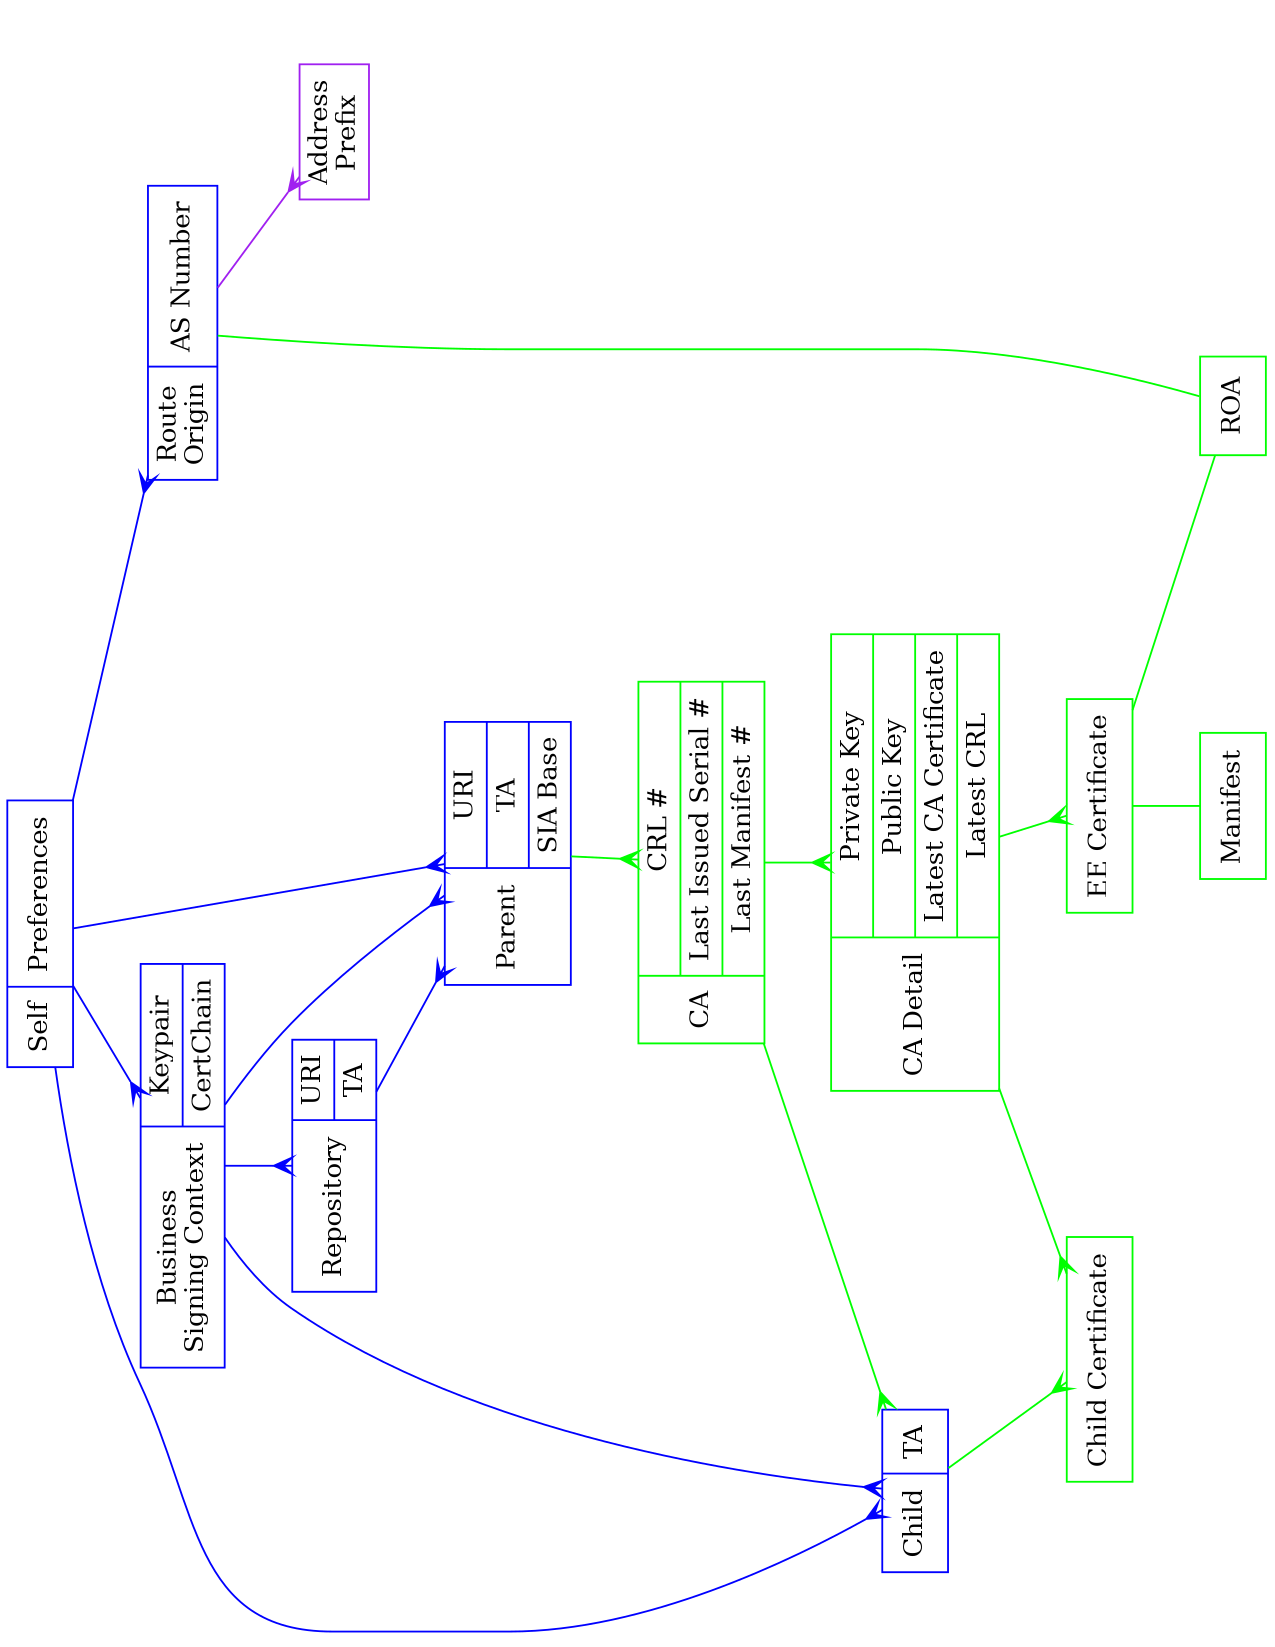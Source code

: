 // $URL$
// $Id$
//
// {arrowhead,arrowtail} shapes indicate database object relationships:
//   1-  none
//   m-  crow
//
// Color code:
//   Blue:  visible in left-right protocol
//   Green: created on the fly

digraph rpki_engine_objects {
	rotate=90;	size="11,8.5";	splines=true;	ratio=fill;
	node		[ shape=record ];

	// Objects visible in left-to-right protocol
	node		[ color=blue ];
	self		[ label="Self|{Preferences}" ];
	parent		[ label="Parent|{URI|TA|SIA Base}" ];
	repo		[ label="Repository|{URI|TA}" ];
	child		[ label="Child|{TA}" ];
	biz_sign	[ label="Business\nSigning Context|{Keypair|CertChain}" ];
	route_origin	[ label="Route\nOrigin|{AS Number}" ];

	// Objects which left-right protocol sees as part of other
	// objects but which SQL needs to be separate for
	// normalization.

	addr_set	[ label="Address\nPrefix", color=purple ];

	// Objects created on the fly by the RPKI engine
	node		[ color=green ];
	ca		[ label="CA|{CRL #|Last Issued Serial #|Last Manifest #}" ];
	ca_detail	[ label="CA Detail|{Private Key|Public Key|Latest CA Certificate|Latest CRL}" ];

	// Do we need to store ee_cert objects in database at all?
	ee_cert		[ label="EE Certificate" ];

	// Some question whether these objects need to be in database
	// per se or are just properties hanging on some other object
	// like ca or ca_detail.  For manifests, we need last serial,
	// same as for CRL.
	roa		[ label="ROA" ];
	manifest	[ label="Manifest" ];

	// This one is a table of everything we have ever issued to
	// this child, not to be confused with what's -currently-
	// issued to this child.  Some question whether this hangs off
	// ca or ca_detail, but we -think- hanging off of ca_detail is
	// correct because certificates are issued by a particular
	// keypair.

	child_cert	[ label="Child Certificate" ];

	// One-many mappings
	edge [ color=blue, arrowtail=none, arrowhead=crow ];
	self -> biz_sign;
	biz_sign -> child;
	biz_sign -> parent;
	biz_sign -> repo;
	self -> child;
	self -> parent;
	repo -> parent;
	self -> route_origin;

	route_origin -> addr_set [ color=purple, arrowtail=none, arrowhead=crow ];

	// This is many-many because each child is an entity, each CA
	// can have multiple children, and each child can hold certs
	// from multiple CAs (thanks, RobL).
	//
	ca -> child	[ color=green, arrowtail=crow, arrowhead=crow ];

	// One-many mappings
	edge [ color=green, arrowtail=none, arrowhead=crow ];
	ca -> ca_detail;
	child -> child_cert;
	parent -> ca;
	ca_detail -> child_cert;
	ca_detail -> ee_cert;

	// One-one mapping -- separate object to highlight dynamic nature
	edge [ color=green, arrowtail=none, arrowhead=none, style=solid ];
	ee_cert -> roa;
	ee_cert -> manifest;
	route_origin -> roa;

}

// Local Variables:
// compile-command: "dot -Tps2 repository-engine-objects.dot | ps2pdf - repository-engine-objects.pdf"
// End:
